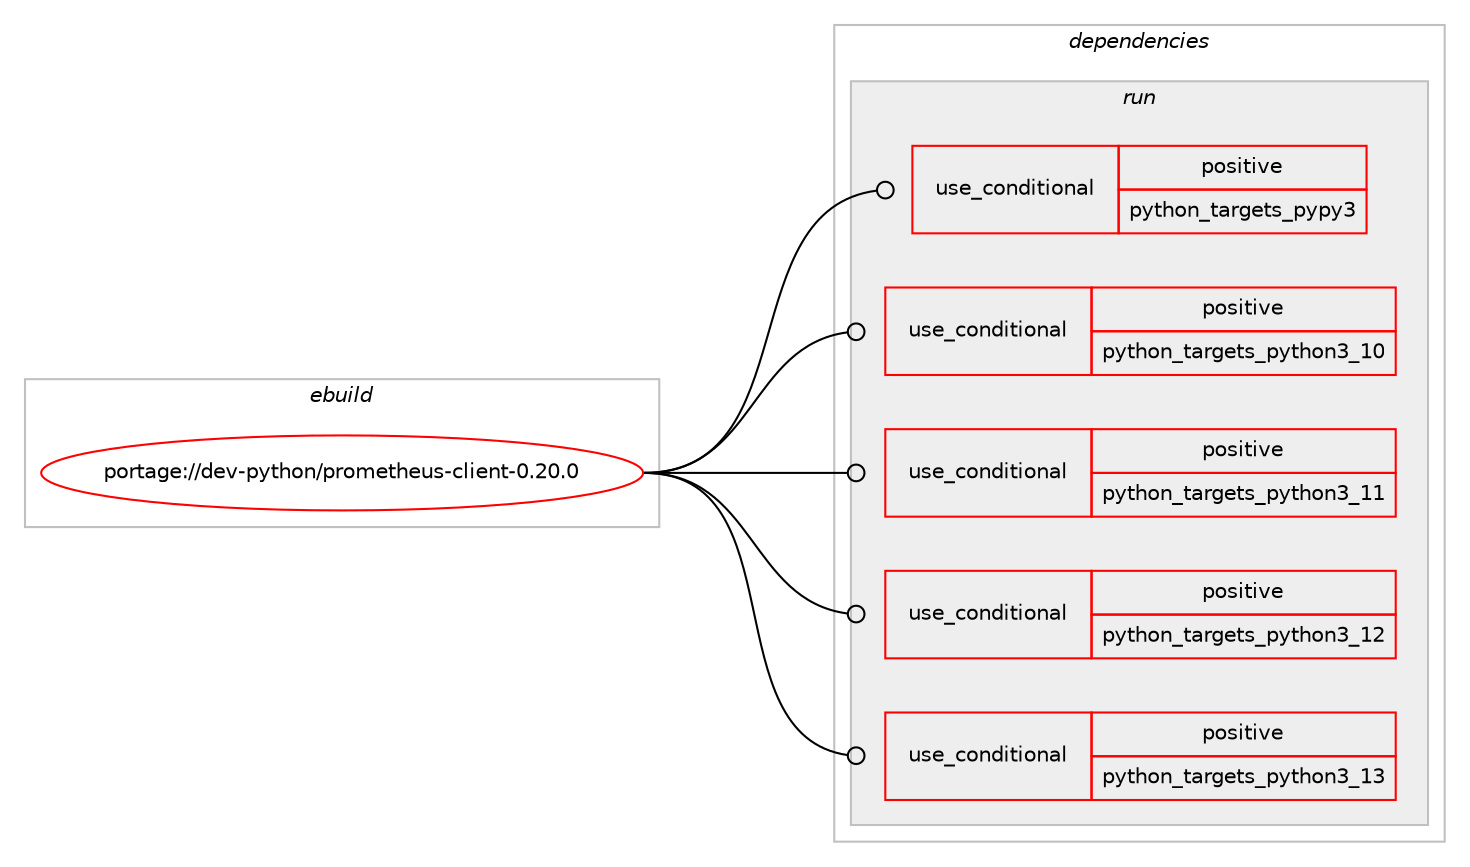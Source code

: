 digraph prolog {

# *************
# Graph options
# *************

newrank=true;
concentrate=true;
compound=true;
graph [rankdir=LR,fontname=Helvetica,fontsize=10,ranksep=1.5];#, ranksep=2.5, nodesep=0.2];
edge  [arrowhead=vee];
node  [fontname=Helvetica,fontsize=10];

# **********
# The ebuild
# **********

subgraph cluster_leftcol {
color=gray;
rank=same;
label=<<i>ebuild</i>>;
id [label="portage://dev-python/prometheus-client-0.20.0", color=red, width=4, href="../dev-python/prometheus-client-0.20.0.svg"];
}

# ****************
# The dependencies
# ****************

subgraph cluster_midcol {
color=gray;
label=<<i>dependencies</i>>;
subgraph cluster_compile {
fillcolor="#eeeeee";
style=filled;
label=<<i>compile</i>>;
}
subgraph cluster_compileandrun {
fillcolor="#eeeeee";
style=filled;
label=<<i>compile and run</i>>;
}
subgraph cluster_run {
fillcolor="#eeeeee";
style=filled;
label=<<i>run</i>>;
subgraph cond35227 {
dependency77937 [label=<<TABLE BORDER="0" CELLBORDER="1" CELLSPACING="0" CELLPADDING="4"><TR><TD ROWSPAN="3" CELLPADDING="10">use_conditional</TD></TR><TR><TD>positive</TD></TR><TR><TD>python_targets_pypy3</TD></TR></TABLE>>, shape=none, color=red];
# *** BEGIN UNKNOWN DEPENDENCY TYPE (TODO) ***
# dependency77937 -> package_dependency(portage://dev-python/prometheus-client-0.20.0,run,no,dev-python,pypy3,none,[,,],any_same_slot,[])
# *** END UNKNOWN DEPENDENCY TYPE (TODO) ***

}
id:e -> dependency77937:w [weight=20,style="solid",arrowhead="odot"];
subgraph cond35228 {
dependency77938 [label=<<TABLE BORDER="0" CELLBORDER="1" CELLSPACING="0" CELLPADDING="4"><TR><TD ROWSPAN="3" CELLPADDING="10">use_conditional</TD></TR><TR><TD>positive</TD></TR><TR><TD>python_targets_python3_10</TD></TR></TABLE>>, shape=none, color=red];
# *** BEGIN UNKNOWN DEPENDENCY TYPE (TODO) ***
# dependency77938 -> package_dependency(portage://dev-python/prometheus-client-0.20.0,run,no,dev-lang,python,none,[,,],[slot(3.10)],[])
# *** END UNKNOWN DEPENDENCY TYPE (TODO) ***

}
id:e -> dependency77938:w [weight=20,style="solid",arrowhead="odot"];
subgraph cond35229 {
dependency77939 [label=<<TABLE BORDER="0" CELLBORDER="1" CELLSPACING="0" CELLPADDING="4"><TR><TD ROWSPAN="3" CELLPADDING="10">use_conditional</TD></TR><TR><TD>positive</TD></TR><TR><TD>python_targets_python3_11</TD></TR></TABLE>>, shape=none, color=red];
# *** BEGIN UNKNOWN DEPENDENCY TYPE (TODO) ***
# dependency77939 -> package_dependency(portage://dev-python/prometheus-client-0.20.0,run,no,dev-lang,python,none,[,,],[slot(3.11)],[])
# *** END UNKNOWN DEPENDENCY TYPE (TODO) ***

}
id:e -> dependency77939:w [weight=20,style="solid",arrowhead="odot"];
subgraph cond35230 {
dependency77940 [label=<<TABLE BORDER="0" CELLBORDER="1" CELLSPACING="0" CELLPADDING="4"><TR><TD ROWSPAN="3" CELLPADDING="10">use_conditional</TD></TR><TR><TD>positive</TD></TR><TR><TD>python_targets_python3_12</TD></TR></TABLE>>, shape=none, color=red];
# *** BEGIN UNKNOWN DEPENDENCY TYPE (TODO) ***
# dependency77940 -> package_dependency(portage://dev-python/prometheus-client-0.20.0,run,no,dev-lang,python,none,[,,],[slot(3.12)],[])
# *** END UNKNOWN DEPENDENCY TYPE (TODO) ***

}
id:e -> dependency77940:w [weight=20,style="solid",arrowhead="odot"];
subgraph cond35231 {
dependency77941 [label=<<TABLE BORDER="0" CELLBORDER="1" CELLSPACING="0" CELLPADDING="4"><TR><TD ROWSPAN="3" CELLPADDING="10">use_conditional</TD></TR><TR><TD>positive</TD></TR><TR><TD>python_targets_python3_13</TD></TR></TABLE>>, shape=none, color=red];
# *** BEGIN UNKNOWN DEPENDENCY TYPE (TODO) ***
# dependency77941 -> package_dependency(portage://dev-python/prometheus-client-0.20.0,run,no,dev-lang,python,none,[,,],[slot(3.13)],[])
# *** END UNKNOWN DEPENDENCY TYPE (TODO) ***

}
id:e -> dependency77941:w [weight=20,style="solid",arrowhead="odot"];
# *** BEGIN UNKNOWN DEPENDENCY TYPE (TODO) ***
# id -> package_dependency(portage://dev-python/prometheus-client-0.20.0,run,no,dev-python,twisted,none,[,,],[],[use(optenable(python_targets_pypy3),negative),use(optenable(python_targets_python3_10),negative),use(optenable(python_targets_python3_11),negative),use(optenable(python_targets_python3_12),negative),use(optenable(python_targets_python3_13),negative)])
# *** END UNKNOWN DEPENDENCY TYPE (TODO) ***

}
}

# **************
# The candidates
# **************

subgraph cluster_choices {
rank=same;
color=gray;
label=<<i>candidates</i>>;

}

}
